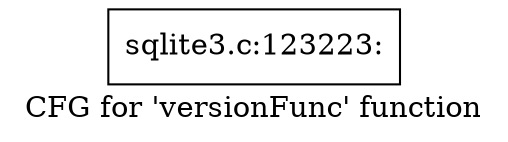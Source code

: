 digraph "CFG for 'versionFunc' function" {
	label="CFG for 'versionFunc' function";

	Node0x55c0f61daf90 [shape=record,label="{sqlite3.c:123223:}"];
}
